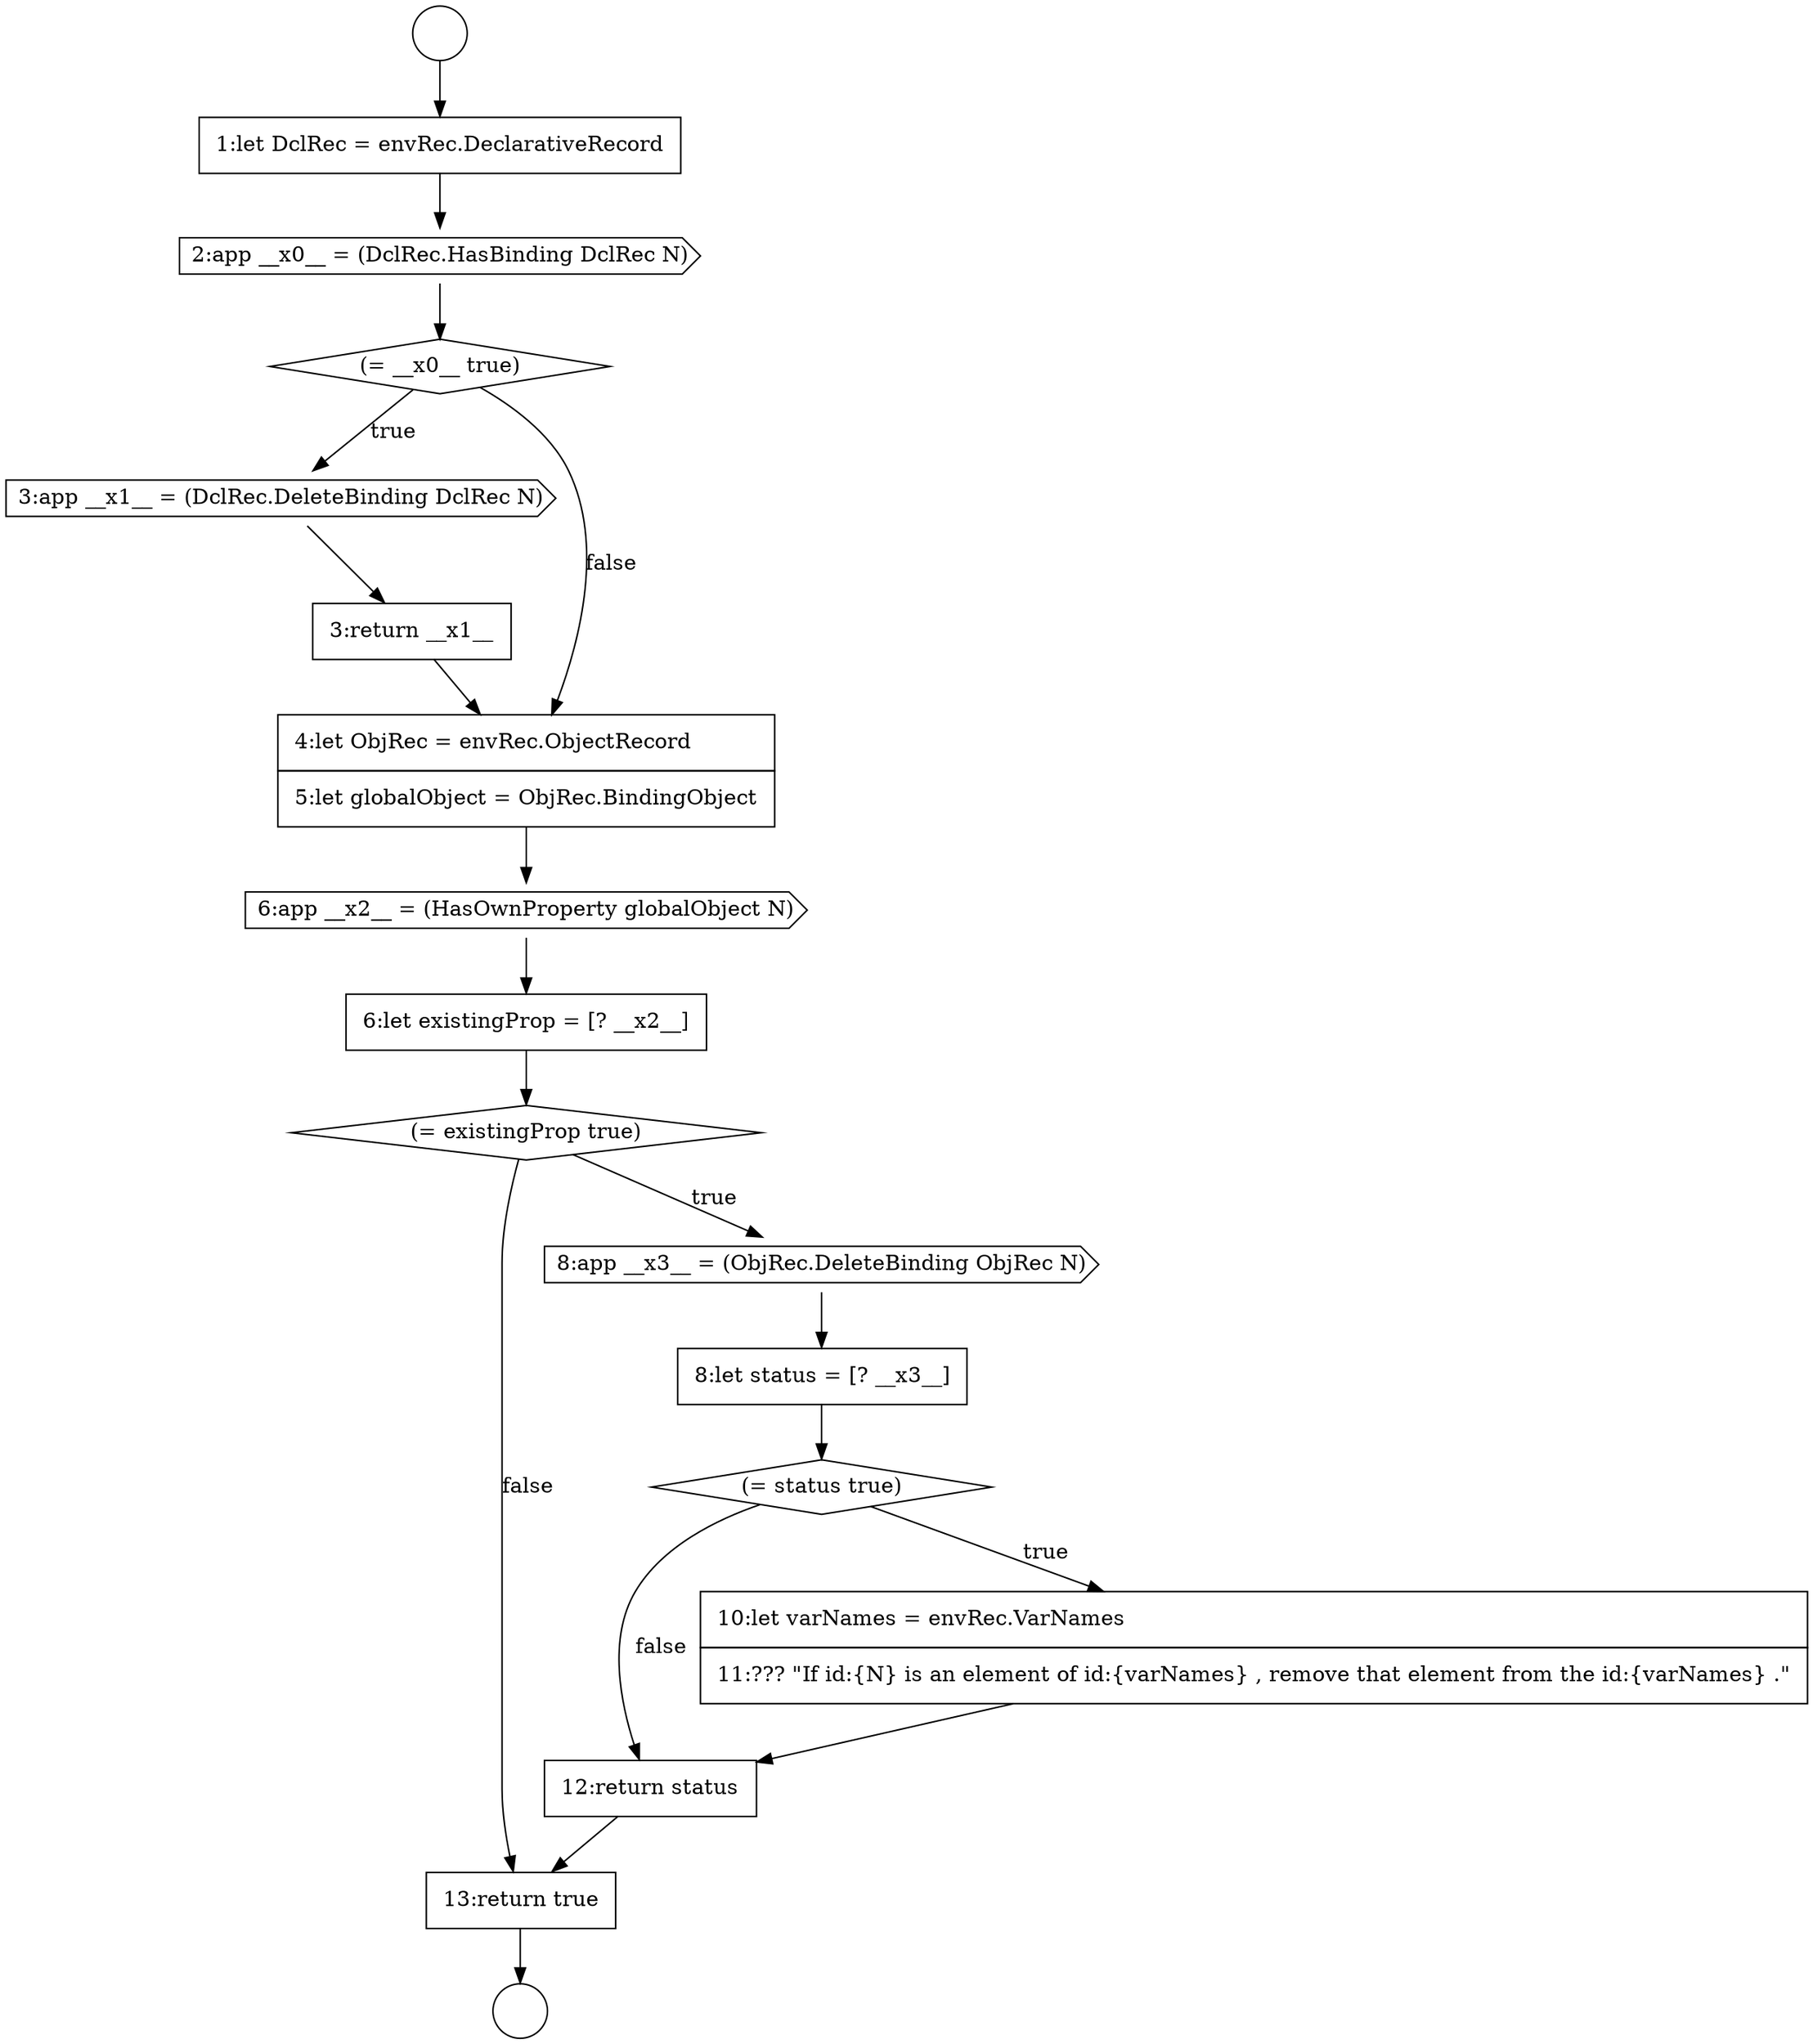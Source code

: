 digraph {
  node1718 [shape=diamond, label=<<font color="black">(= existingProp true)</font>> color="black" fillcolor="white" style=filled]
  node1724 [shape=none, margin=0, label=<<font color="black">
    <table border="0" cellborder="1" cellspacing="0" cellpadding="10">
      <tr><td align="left">13:return true</td></tr>
    </table>
  </font>> color="black" fillcolor="white" style=filled]
  node1709 [shape=circle label=" " color="black" fillcolor="white" style=filled]
  node1714 [shape=none, margin=0, label=<<font color="black">
    <table border="0" cellborder="1" cellspacing="0" cellpadding="10">
      <tr><td align="left">3:return __x1__</td></tr>
    </table>
  </font>> color="black" fillcolor="white" style=filled]
  node1708 [shape=circle label=" " color="black" fillcolor="white" style=filled]
  node1723 [shape=none, margin=0, label=<<font color="black">
    <table border="0" cellborder="1" cellspacing="0" cellpadding="10">
      <tr><td align="left">12:return status</td></tr>
    </table>
  </font>> color="black" fillcolor="white" style=filled]
  node1719 [shape=cds, label=<<font color="black">8:app __x3__ = (ObjRec.DeleteBinding ObjRec N)</font>> color="black" fillcolor="white" style=filled]
  node1712 [shape=diamond, label=<<font color="black">(= __x0__ true)</font>> color="black" fillcolor="white" style=filled]
  node1722 [shape=none, margin=0, label=<<font color="black">
    <table border="0" cellborder="1" cellspacing="0" cellpadding="10">
      <tr><td align="left">10:let varNames = envRec.VarNames</td></tr>
      <tr><td align="left">11:??? &quot;If id:{N} is an element of id:{varNames} , remove that element from the id:{varNames} .&quot;</td></tr>
    </table>
  </font>> color="black" fillcolor="white" style=filled]
  node1717 [shape=none, margin=0, label=<<font color="black">
    <table border="0" cellborder="1" cellspacing="0" cellpadding="10">
      <tr><td align="left">6:let existingProp = [? __x2__]</td></tr>
    </table>
  </font>> color="black" fillcolor="white" style=filled]
  node1721 [shape=diamond, label=<<font color="black">(= status true)</font>> color="black" fillcolor="white" style=filled]
  node1710 [shape=none, margin=0, label=<<font color="black">
    <table border="0" cellborder="1" cellspacing="0" cellpadding="10">
      <tr><td align="left">1:let DclRec = envRec.DeclarativeRecord</td></tr>
    </table>
  </font>> color="black" fillcolor="white" style=filled]
  node1713 [shape=cds, label=<<font color="black">3:app __x1__ = (DclRec.DeleteBinding DclRec N)</font>> color="black" fillcolor="white" style=filled]
  node1715 [shape=none, margin=0, label=<<font color="black">
    <table border="0" cellborder="1" cellspacing="0" cellpadding="10">
      <tr><td align="left">4:let ObjRec = envRec.ObjectRecord</td></tr>
      <tr><td align="left">5:let globalObject = ObjRec.BindingObject</td></tr>
    </table>
  </font>> color="black" fillcolor="white" style=filled]
  node1720 [shape=none, margin=0, label=<<font color="black">
    <table border="0" cellborder="1" cellspacing="0" cellpadding="10">
      <tr><td align="left">8:let status = [? __x3__]</td></tr>
    </table>
  </font>> color="black" fillcolor="white" style=filled]
  node1711 [shape=cds, label=<<font color="black">2:app __x0__ = (DclRec.HasBinding DclRec N)</font>> color="black" fillcolor="white" style=filled]
  node1716 [shape=cds, label=<<font color="black">6:app __x2__ = (HasOwnProperty globalObject N)</font>> color="black" fillcolor="white" style=filled]
  node1720 -> node1721 [ color="black"]
  node1718 -> node1719 [label=<<font color="black">true</font>> color="black"]
  node1718 -> node1724 [label=<<font color="black">false</font>> color="black"]
  node1712 -> node1713 [label=<<font color="black">true</font>> color="black"]
  node1712 -> node1715 [label=<<font color="black">false</font>> color="black"]
  node1713 -> node1714 [ color="black"]
  node1722 -> node1723 [ color="black"]
  node1715 -> node1716 [ color="black"]
  node1719 -> node1720 [ color="black"]
  node1710 -> node1711 [ color="black"]
  node1721 -> node1722 [label=<<font color="black">true</font>> color="black"]
  node1721 -> node1723 [label=<<font color="black">false</font>> color="black"]
  node1714 -> node1715 [ color="black"]
  node1716 -> node1717 [ color="black"]
  node1708 -> node1710 [ color="black"]
  node1711 -> node1712 [ color="black"]
  node1723 -> node1724 [ color="black"]
  node1724 -> node1709 [ color="black"]
  node1717 -> node1718 [ color="black"]
}
